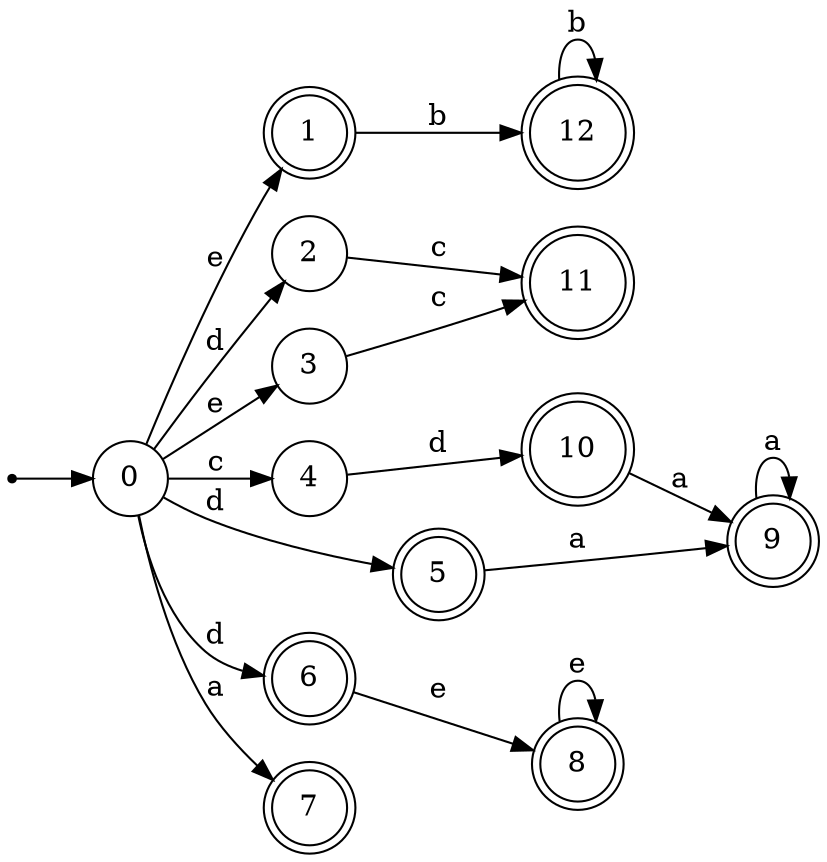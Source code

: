 digraph finite_state_machine {
rankdir=LR;
size="20,20";
node [shape = point]; "dummy0"
node [shape = circle]; "0";
"dummy0" -> "0";
node [shape = doublecircle]; "1";node [shape = circle]; "2";
node [shape = circle]; "3";
node [shape = circle]; "4";
node [shape = doublecircle]; "5";node [shape = doublecircle]; "6";node [shape = doublecircle]; "7";node [shape = doublecircle]; "8";node [shape = doublecircle]; "9";node [shape = doublecircle]; "10";node [shape = doublecircle]; "11";node [shape = doublecircle]; "12";"0" -> "1" [label = "e"];
 "0" -> "3" [label = "e"];
 "0" -> "2" [label = "d"];
 "0" -> "5" [label = "d"];
 "0" -> "6" [label = "d"];
 "0" -> "4" [label = "c"];
 "0" -> "7" [label = "a"];
 "6" -> "8" [label = "e"];
 "8" -> "8" [label = "e"];
 "5" -> "9" [label = "a"];
 "9" -> "9" [label = "a"];
 "4" -> "10" [label = "d"];
 "10" -> "9" [label = "a"];
 "3" -> "11" [label = "c"];
 "2" -> "11" [label = "c"];
 "1" -> "12" [label = "b"];
 "12" -> "12" [label = "b"];
 }

